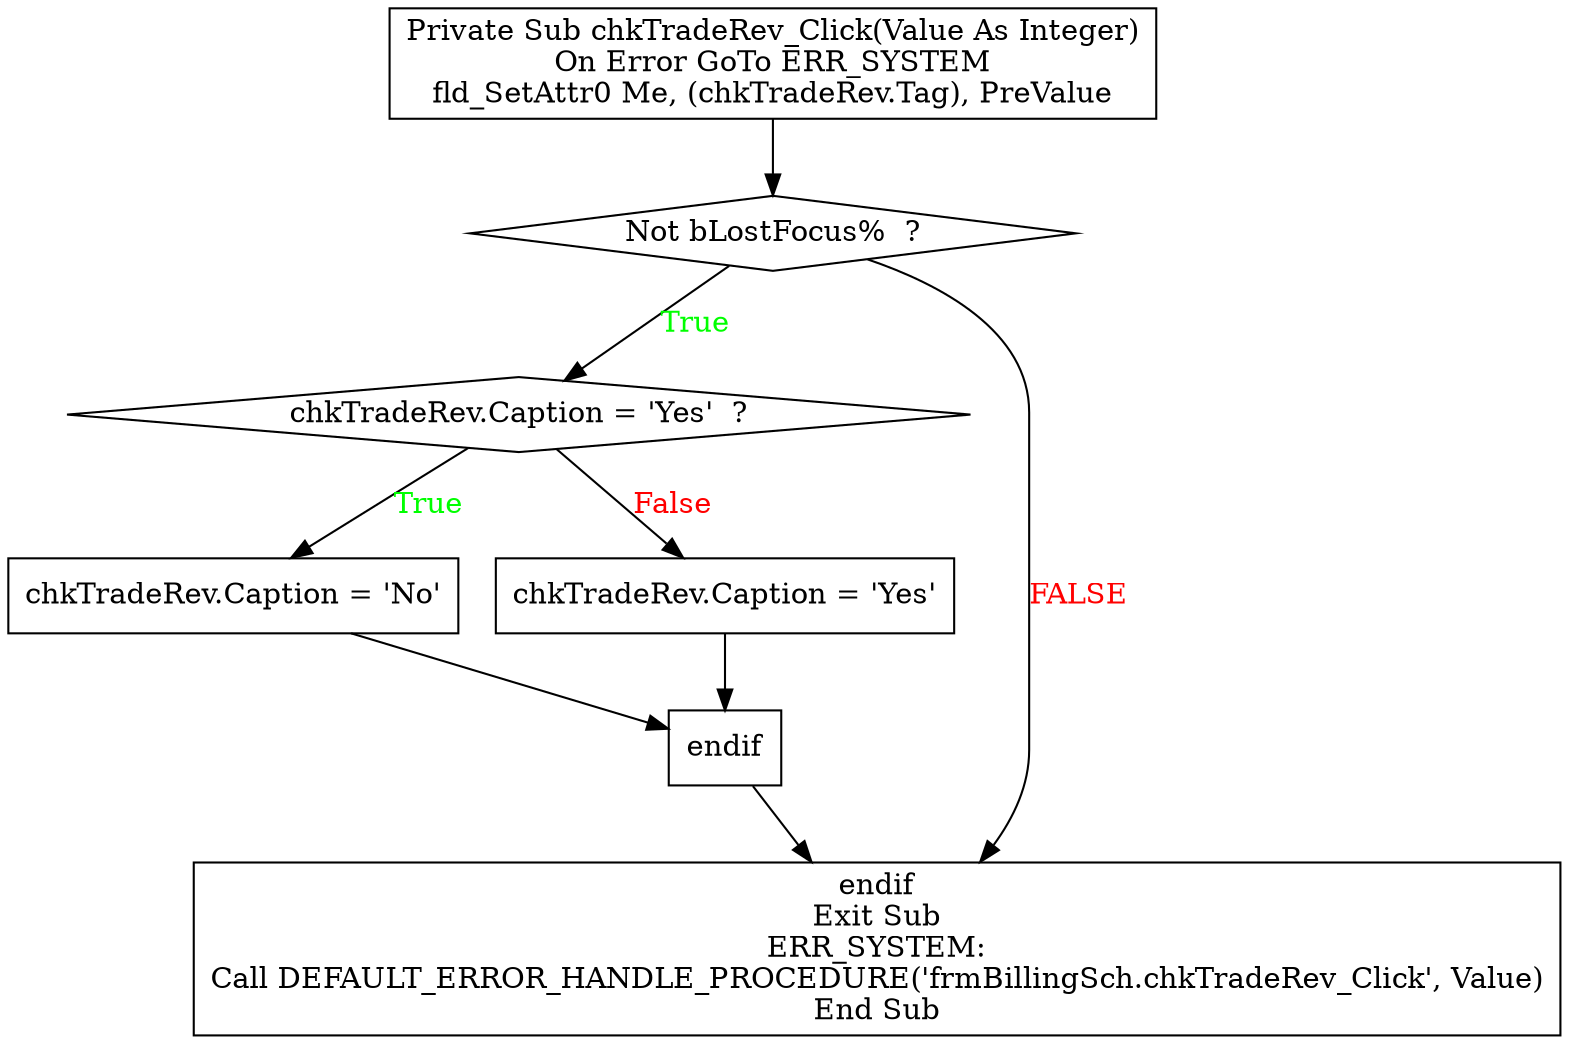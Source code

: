 digraph G{
Node_1 [ label ="Private Sub chkTradeRev_Click(Value As Integer)\nOn Error GoTo ERR_SYSTEM\nfld_SetAttr0 Me, (chkTradeRev.Tag), PreValue",shape="box"];
Node_2 [ label ="Not bLostFocus%  ?",shape="diamond"];
Node_3 [ label ="chkTradeRev.Caption = 'Yes'  ?",shape="diamond"];
Node_4 [ label ="chkTradeRev.Caption = 'No'",shape="box"];
Node_5 [ label ="chkTradeRev.Caption = 'Yes'",shape="box"];
Node_6 [ label ="endif",shape="box"];
Node_7 [ label ="endif\nExit Sub\nERR_SYSTEM:\nCall DEFAULT_ERROR_HANDLE_PROCEDURE('frmBillingSch.chkTradeRev_Click', Value)\nEnd Sub",shape="box"];
Node_2 -> Node_3 [label="True",fontcolor="GREEN"];
Node_1 -> Node_2;
Node_3 -> Node_4 [label="True",fontcolor="GREEN"];
Node_3 -> Node_5 [label="False",fontcolor="RED"];
Node_4 -> Node_6;
Node_5 -> Node_6;
Node_2 -> Node_7 [label="FALSE",fontcolor="RED"];
Node_6 -> Node_7;
}
